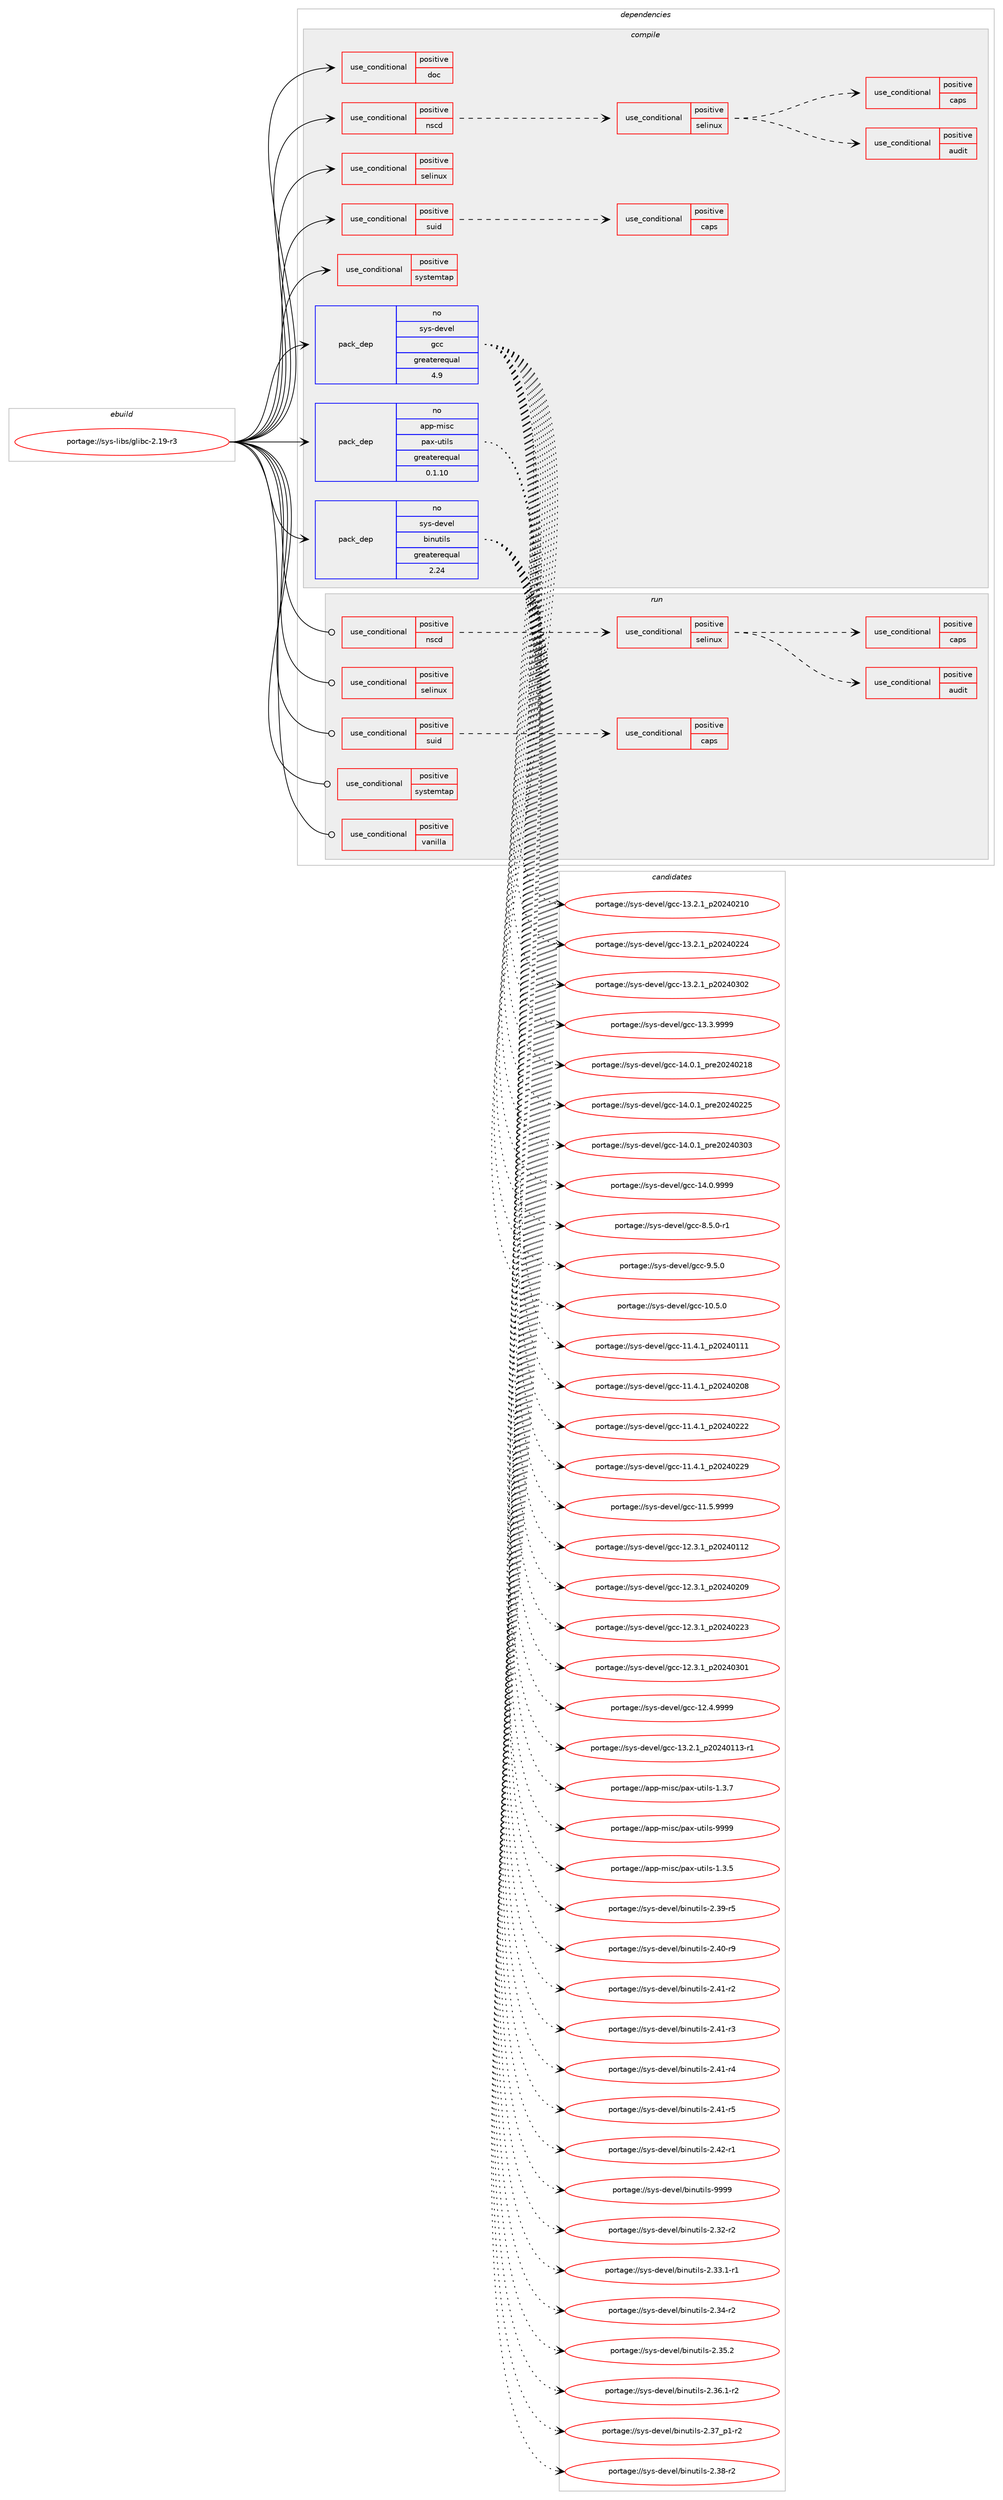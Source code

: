 digraph prolog {

# *************
# Graph options
# *************

newrank=true;
concentrate=true;
compound=true;
graph [rankdir=LR,fontname=Helvetica,fontsize=10,ranksep=1.5];#, ranksep=2.5, nodesep=0.2];
edge  [arrowhead=vee];
node  [fontname=Helvetica,fontsize=10];

# **********
# The ebuild
# **********

subgraph cluster_leftcol {
color=gray;
rank=same;
label=<<i>ebuild</i>>;
id [label="portage://sys-libs/glibc-2.19-r3", color=red, width=4, href="../sys-libs/glibc-2.19-r3.svg"];
}

# ****************
# The dependencies
# ****************

subgraph cluster_midcol {
color=gray;
label=<<i>dependencies</i>>;
subgraph cluster_compile {
fillcolor="#eeeeee";
style=filled;
label=<<i>compile</i>>;
subgraph cond11305 {
dependency16023 [label=<<TABLE BORDER="0" CELLBORDER="1" CELLSPACING="0" CELLPADDING="4"><TR><TD ROWSPAN="3" CELLPADDING="10">use_conditional</TD></TR><TR><TD>positive</TD></TR><TR><TD>doc</TD></TR></TABLE>>, shape=none, color=red];
# *** BEGIN UNKNOWN DEPENDENCY TYPE (TODO) ***
# dependency16023 -> package_dependency(portage://sys-libs/glibc-2.19-r3,install,no,sys-apps,texinfo,none,[,,],[],[])
# *** END UNKNOWN DEPENDENCY TYPE (TODO) ***

}
id:e -> dependency16023:w [weight=20,style="solid",arrowhead="vee"];
subgraph cond11306 {
dependency16024 [label=<<TABLE BORDER="0" CELLBORDER="1" CELLSPACING="0" CELLPADDING="4"><TR><TD ROWSPAN="3" CELLPADDING="10">use_conditional</TD></TR><TR><TD>positive</TD></TR><TR><TD>nscd</TD></TR></TABLE>>, shape=none, color=red];
subgraph cond11307 {
dependency16025 [label=<<TABLE BORDER="0" CELLBORDER="1" CELLSPACING="0" CELLPADDING="4"><TR><TD ROWSPAN="3" CELLPADDING="10">use_conditional</TD></TR><TR><TD>positive</TD></TR><TR><TD>selinux</TD></TR></TABLE>>, shape=none, color=red];
subgraph cond11308 {
dependency16026 [label=<<TABLE BORDER="0" CELLBORDER="1" CELLSPACING="0" CELLPADDING="4"><TR><TD ROWSPAN="3" CELLPADDING="10">use_conditional</TD></TR><TR><TD>positive</TD></TR><TR><TD>audit</TD></TR></TABLE>>, shape=none, color=red];
# *** BEGIN UNKNOWN DEPENDENCY TYPE (TODO) ***
# dependency16026 -> package_dependency(portage://sys-libs/glibc-2.19-r3,install,no,sys-process,audit,none,[,,],[],[])
# *** END UNKNOWN DEPENDENCY TYPE (TODO) ***

}
dependency16025:e -> dependency16026:w [weight=20,style="dashed",arrowhead="vee"];
subgraph cond11309 {
dependency16027 [label=<<TABLE BORDER="0" CELLBORDER="1" CELLSPACING="0" CELLPADDING="4"><TR><TD ROWSPAN="3" CELLPADDING="10">use_conditional</TD></TR><TR><TD>positive</TD></TR><TR><TD>caps</TD></TR></TABLE>>, shape=none, color=red];
# *** BEGIN UNKNOWN DEPENDENCY TYPE (TODO) ***
# dependency16027 -> package_dependency(portage://sys-libs/glibc-2.19-r3,install,no,sys-libs,libcap,none,[,,],[],[])
# *** END UNKNOWN DEPENDENCY TYPE (TODO) ***

}
dependency16025:e -> dependency16027:w [weight=20,style="dashed",arrowhead="vee"];
}
dependency16024:e -> dependency16025:w [weight=20,style="dashed",arrowhead="vee"];
}
id:e -> dependency16024:w [weight=20,style="solid",arrowhead="vee"];
subgraph cond11310 {
dependency16028 [label=<<TABLE BORDER="0" CELLBORDER="1" CELLSPACING="0" CELLPADDING="4"><TR><TD ROWSPAN="3" CELLPADDING="10">use_conditional</TD></TR><TR><TD>positive</TD></TR><TR><TD>selinux</TD></TR></TABLE>>, shape=none, color=red];
# *** BEGIN UNKNOWN DEPENDENCY TYPE (TODO) ***
# dependency16028 -> package_dependency(portage://sys-libs/glibc-2.19-r3,install,no,sys-libs,libselinux,none,[,,],[],[])
# *** END UNKNOWN DEPENDENCY TYPE (TODO) ***

}
id:e -> dependency16028:w [weight=20,style="solid",arrowhead="vee"];
subgraph cond11311 {
dependency16029 [label=<<TABLE BORDER="0" CELLBORDER="1" CELLSPACING="0" CELLPADDING="4"><TR><TD ROWSPAN="3" CELLPADDING="10">use_conditional</TD></TR><TR><TD>positive</TD></TR><TR><TD>suid</TD></TR></TABLE>>, shape=none, color=red];
subgraph cond11312 {
dependency16030 [label=<<TABLE BORDER="0" CELLBORDER="1" CELLSPACING="0" CELLPADDING="4"><TR><TD ROWSPAN="3" CELLPADDING="10">use_conditional</TD></TR><TR><TD>positive</TD></TR><TR><TD>caps</TD></TR></TABLE>>, shape=none, color=red];
# *** BEGIN UNKNOWN DEPENDENCY TYPE (TODO) ***
# dependency16030 -> package_dependency(portage://sys-libs/glibc-2.19-r3,install,no,sys-libs,libcap,none,[,,],[],[])
# *** END UNKNOWN DEPENDENCY TYPE (TODO) ***

}
dependency16029:e -> dependency16030:w [weight=20,style="dashed",arrowhead="vee"];
}
id:e -> dependency16029:w [weight=20,style="solid",arrowhead="vee"];
subgraph cond11313 {
dependency16031 [label=<<TABLE BORDER="0" CELLBORDER="1" CELLSPACING="0" CELLPADDING="4"><TR><TD ROWSPAN="3" CELLPADDING="10">use_conditional</TD></TR><TR><TD>positive</TD></TR><TR><TD>systemtap</TD></TR></TABLE>>, shape=none, color=red];
# *** BEGIN UNKNOWN DEPENDENCY TYPE (TODO) ***
# dependency16031 -> package_dependency(portage://sys-libs/glibc-2.19-r3,install,no,dev-debug,systemtap,none,[,,],[],[])
# *** END UNKNOWN DEPENDENCY TYPE (TODO) ***

}
id:e -> dependency16031:w [weight=20,style="solid",arrowhead="vee"];
subgraph pack4564 {
dependency16032 [label=<<TABLE BORDER="0" CELLBORDER="1" CELLSPACING="0" CELLPADDING="4" WIDTH="220"><TR><TD ROWSPAN="6" CELLPADDING="30">pack_dep</TD></TR><TR><TD WIDTH="110">no</TD></TR><TR><TD>app-misc</TD></TR><TR><TD>pax-utils</TD></TR><TR><TD>greaterequal</TD></TR><TR><TD>0.1.10</TD></TR></TABLE>>, shape=none, color=blue];
}
id:e -> dependency16032:w [weight=20,style="solid",arrowhead="vee"];
subgraph pack4565 {
dependency16033 [label=<<TABLE BORDER="0" CELLBORDER="1" CELLSPACING="0" CELLPADDING="4" WIDTH="220"><TR><TD ROWSPAN="6" CELLPADDING="30">pack_dep</TD></TR><TR><TD WIDTH="110">no</TD></TR><TR><TD>sys-devel</TD></TR><TR><TD>binutils</TD></TR><TR><TD>greaterequal</TD></TR><TR><TD>2.24</TD></TR></TABLE>>, shape=none, color=blue];
}
id:e -> dependency16033:w [weight=20,style="solid",arrowhead="vee"];
subgraph pack4566 {
dependency16034 [label=<<TABLE BORDER="0" CELLBORDER="1" CELLSPACING="0" CELLPADDING="4" WIDTH="220"><TR><TD ROWSPAN="6" CELLPADDING="30">pack_dep</TD></TR><TR><TD WIDTH="110">no</TD></TR><TR><TD>sys-devel</TD></TR><TR><TD>gcc</TD></TR><TR><TD>greaterequal</TD></TR><TR><TD>4.9</TD></TR></TABLE>>, shape=none, color=blue];
}
id:e -> dependency16034:w [weight=20,style="solid",arrowhead="vee"];
# *** BEGIN UNKNOWN DEPENDENCY TYPE (TODO) ***
# id -> package_dependency(portage://sys-libs/glibc-2.19-r3,install,no,sys-devel,gnuconfig,none,[,,],[],[])
# *** END UNKNOWN DEPENDENCY TYPE (TODO) ***

# *** BEGIN UNKNOWN DEPENDENCY TYPE (TODO) ***
# id -> package_dependency(portage://sys-libs/glibc-2.19-r3,install,no,virtual,os-headers,none,[,,],[],[])
# *** END UNKNOWN DEPENDENCY TYPE (TODO) ***

# *** BEGIN UNKNOWN DEPENDENCY TYPE (TODO) ***
# id -> package_dependency(portage://sys-libs/glibc-2.19-r3,install,no,virtual,pkgconfig,none,[,,],[],[])
# *** END UNKNOWN DEPENDENCY TYPE (TODO) ***

}
subgraph cluster_compileandrun {
fillcolor="#eeeeee";
style=filled;
label=<<i>compile and run</i>>;
}
subgraph cluster_run {
fillcolor="#eeeeee";
style=filled;
label=<<i>run</i>>;
subgraph cond11314 {
dependency16035 [label=<<TABLE BORDER="0" CELLBORDER="1" CELLSPACING="0" CELLPADDING="4"><TR><TD ROWSPAN="3" CELLPADDING="10">use_conditional</TD></TR><TR><TD>positive</TD></TR><TR><TD>nscd</TD></TR></TABLE>>, shape=none, color=red];
subgraph cond11315 {
dependency16036 [label=<<TABLE BORDER="0" CELLBORDER="1" CELLSPACING="0" CELLPADDING="4"><TR><TD ROWSPAN="3" CELLPADDING="10">use_conditional</TD></TR><TR><TD>positive</TD></TR><TR><TD>selinux</TD></TR></TABLE>>, shape=none, color=red];
subgraph cond11316 {
dependency16037 [label=<<TABLE BORDER="0" CELLBORDER="1" CELLSPACING="0" CELLPADDING="4"><TR><TD ROWSPAN="3" CELLPADDING="10">use_conditional</TD></TR><TR><TD>positive</TD></TR><TR><TD>audit</TD></TR></TABLE>>, shape=none, color=red];
# *** BEGIN UNKNOWN DEPENDENCY TYPE (TODO) ***
# dependency16037 -> package_dependency(portage://sys-libs/glibc-2.19-r3,run,no,sys-process,audit,none,[,,],[],[])
# *** END UNKNOWN DEPENDENCY TYPE (TODO) ***

}
dependency16036:e -> dependency16037:w [weight=20,style="dashed",arrowhead="vee"];
subgraph cond11317 {
dependency16038 [label=<<TABLE BORDER="0" CELLBORDER="1" CELLSPACING="0" CELLPADDING="4"><TR><TD ROWSPAN="3" CELLPADDING="10">use_conditional</TD></TR><TR><TD>positive</TD></TR><TR><TD>caps</TD></TR></TABLE>>, shape=none, color=red];
# *** BEGIN UNKNOWN DEPENDENCY TYPE (TODO) ***
# dependency16038 -> package_dependency(portage://sys-libs/glibc-2.19-r3,run,no,sys-libs,libcap,none,[,,],[],[])
# *** END UNKNOWN DEPENDENCY TYPE (TODO) ***

}
dependency16036:e -> dependency16038:w [weight=20,style="dashed",arrowhead="vee"];
}
dependency16035:e -> dependency16036:w [weight=20,style="dashed",arrowhead="vee"];
}
id:e -> dependency16035:w [weight=20,style="solid",arrowhead="odot"];
subgraph cond11318 {
dependency16039 [label=<<TABLE BORDER="0" CELLBORDER="1" CELLSPACING="0" CELLPADDING="4"><TR><TD ROWSPAN="3" CELLPADDING="10">use_conditional</TD></TR><TR><TD>positive</TD></TR><TR><TD>selinux</TD></TR></TABLE>>, shape=none, color=red];
# *** BEGIN UNKNOWN DEPENDENCY TYPE (TODO) ***
# dependency16039 -> package_dependency(portage://sys-libs/glibc-2.19-r3,run,no,sys-libs,libselinux,none,[,,],[],[])
# *** END UNKNOWN DEPENDENCY TYPE (TODO) ***

}
id:e -> dependency16039:w [weight=20,style="solid",arrowhead="odot"];
subgraph cond11319 {
dependency16040 [label=<<TABLE BORDER="0" CELLBORDER="1" CELLSPACING="0" CELLPADDING="4"><TR><TD ROWSPAN="3" CELLPADDING="10">use_conditional</TD></TR><TR><TD>positive</TD></TR><TR><TD>suid</TD></TR></TABLE>>, shape=none, color=red];
subgraph cond11320 {
dependency16041 [label=<<TABLE BORDER="0" CELLBORDER="1" CELLSPACING="0" CELLPADDING="4"><TR><TD ROWSPAN="3" CELLPADDING="10">use_conditional</TD></TR><TR><TD>positive</TD></TR><TR><TD>caps</TD></TR></TABLE>>, shape=none, color=red];
# *** BEGIN UNKNOWN DEPENDENCY TYPE (TODO) ***
# dependency16041 -> package_dependency(portage://sys-libs/glibc-2.19-r3,run,no,sys-libs,libcap,none,[,,],[],[])
# *** END UNKNOWN DEPENDENCY TYPE (TODO) ***

}
dependency16040:e -> dependency16041:w [weight=20,style="dashed",arrowhead="vee"];
}
id:e -> dependency16040:w [weight=20,style="solid",arrowhead="odot"];
subgraph cond11321 {
dependency16042 [label=<<TABLE BORDER="0" CELLBORDER="1" CELLSPACING="0" CELLPADDING="4"><TR><TD ROWSPAN="3" CELLPADDING="10">use_conditional</TD></TR><TR><TD>positive</TD></TR><TR><TD>systemtap</TD></TR></TABLE>>, shape=none, color=red];
# *** BEGIN UNKNOWN DEPENDENCY TYPE (TODO) ***
# dependency16042 -> package_dependency(portage://sys-libs/glibc-2.19-r3,run,no,dev-debug,systemtap,none,[,,],[],[])
# *** END UNKNOWN DEPENDENCY TYPE (TODO) ***

}
id:e -> dependency16042:w [weight=20,style="solid",arrowhead="odot"];
subgraph cond11322 {
dependency16043 [label=<<TABLE BORDER="0" CELLBORDER="1" CELLSPACING="0" CELLPADDING="4"><TR><TD ROWSPAN="3" CELLPADDING="10">use_conditional</TD></TR><TR><TD>positive</TD></TR><TR><TD>vanilla</TD></TR></TABLE>>, shape=none, color=red];
# *** BEGIN UNKNOWN DEPENDENCY TYPE (TODO) ***
# dependency16043 -> package_dependency(portage://sys-libs/glibc-2.19-r3,run,weak,sys-libs,timezone-data,none,[,,],[],[])
# *** END UNKNOWN DEPENDENCY TYPE (TODO) ***

}
id:e -> dependency16043:w [weight=20,style="solid",arrowhead="odot"];
# *** BEGIN UNKNOWN DEPENDENCY TYPE (TODO) ***
# id -> package_dependency(portage://sys-libs/glibc-2.19-r3,run,no,sys-apps,gentoo-functions,none,[,,],[],[])
# *** END UNKNOWN DEPENDENCY TYPE (TODO) ***

}
}

# **************
# The candidates
# **************

subgraph cluster_choices {
rank=same;
color=gray;
label=<<i>candidates</i>>;

subgraph choice4564 {
color=black;
nodesep=1;
choice971121124510910511599471129712045117116105108115454946514653 [label="portage://app-misc/pax-utils-1.3.5", color=red, width=4,href="../app-misc/pax-utils-1.3.5.svg"];
choice971121124510910511599471129712045117116105108115454946514655 [label="portage://app-misc/pax-utils-1.3.7", color=red, width=4,href="../app-misc/pax-utils-1.3.7.svg"];
choice9711211245109105115994711297120451171161051081154557575757 [label="portage://app-misc/pax-utils-9999", color=red, width=4,href="../app-misc/pax-utils-9999.svg"];
dependency16032:e -> choice971121124510910511599471129712045117116105108115454946514653:w [style=dotted,weight="100"];
dependency16032:e -> choice971121124510910511599471129712045117116105108115454946514655:w [style=dotted,weight="100"];
dependency16032:e -> choice9711211245109105115994711297120451171161051081154557575757:w [style=dotted,weight="100"];
}
subgraph choice4565 {
color=black;
nodesep=1;
choice11512111545100101118101108479810511011711610510811545504651504511450 [label="portage://sys-devel/binutils-2.32-r2", color=red, width=4,href="../sys-devel/binutils-2.32-r2.svg"];
choice115121115451001011181011084798105110117116105108115455046515146494511449 [label="portage://sys-devel/binutils-2.33.1-r1", color=red, width=4,href="../sys-devel/binutils-2.33.1-r1.svg"];
choice11512111545100101118101108479810511011711610510811545504651524511450 [label="portage://sys-devel/binutils-2.34-r2", color=red, width=4,href="../sys-devel/binutils-2.34-r2.svg"];
choice11512111545100101118101108479810511011711610510811545504651534650 [label="portage://sys-devel/binutils-2.35.2", color=red, width=4,href="../sys-devel/binutils-2.35.2.svg"];
choice115121115451001011181011084798105110117116105108115455046515446494511450 [label="portage://sys-devel/binutils-2.36.1-r2", color=red, width=4,href="../sys-devel/binutils-2.36.1-r2.svg"];
choice115121115451001011181011084798105110117116105108115455046515595112494511450 [label="portage://sys-devel/binutils-2.37_p1-r2", color=red, width=4,href="../sys-devel/binutils-2.37_p1-r2.svg"];
choice11512111545100101118101108479810511011711610510811545504651564511450 [label="portage://sys-devel/binutils-2.38-r2", color=red, width=4,href="../sys-devel/binutils-2.38-r2.svg"];
choice11512111545100101118101108479810511011711610510811545504651574511453 [label="portage://sys-devel/binutils-2.39-r5", color=red, width=4,href="../sys-devel/binutils-2.39-r5.svg"];
choice11512111545100101118101108479810511011711610510811545504652484511457 [label="portage://sys-devel/binutils-2.40-r9", color=red, width=4,href="../sys-devel/binutils-2.40-r9.svg"];
choice11512111545100101118101108479810511011711610510811545504652494511450 [label="portage://sys-devel/binutils-2.41-r2", color=red, width=4,href="../sys-devel/binutils-2.41-r2.svg"];
choice11512111545100101118101108479810511011711610510811545504652494511451 [label="portage://sys-devel/binutils-2.41-r3", color=red, width=4,href="../sys-devel/binutils-2.41-r3.svg"];
choice11512111545100101118101108479810511011711610510811545504652494511452 [label="portage://sys-devel/binutils-2.41-r4", color=red, width=4,href="../sys-devel/binutils-2.41-r4.svg"];
choice11512111545100101118101108479810511011711610510811545504652494511453 [label="portage://sys-devel/binutils-2.41-r5", color=red, width=4,href="../sys-devel/binutils-2.41-r5.svg"];
choice11512111545100101118101108479810511011711610510811545504652504511449 [label="portage://sys-devel/binutils-2.42-r1", color=red, width=4,href="../sys-devel/binutils-2.42-r1.svg"];
choice1151211154510010111810110847981051101171161051081154557575757 [label="portage://sys-devel/binutils-9999", color=red, width=4,href="../sys-devel/binutils-9999.svg"];
dependency16033:e -> choice11512111545100101118101108479810511011711610510811545504651504511450:w [style=dotted,weight="100"];
dependency16033:e -> choice115121115451001011181011084798105110117116105108115455046515146494511449:w [style=dotted,weight="100"];
dependency16033:e -> choice11512111545100101118101108479810511011711610510811545504651524511450:w [style=dotted,weight="100"];
dependency16033:e -> choice11512111545100101118101108479810511011711610510811545504651534650:w [style=dotted,weight="100"];
dependency16033:e -> choice115121115451001011181011084798105110117116105108115455046515446494511450:w [style=dotted,weight="100"];
dependency16033:e -> choice115121115451001011181011084798105110117116105108115455046515595112494511450:w [style=dotted,weight="100"];
dependency16033:e -> choice11512111545100101118101108479810511011711610510811545504651564511450:w [style=dotted,weight="100"];
dependency16033:e -> choice11512111545100101118101108479810511011711610510811545504651574511453:w [style=dotted,weight="100"];
dependency16033:e -> choice11512111545100101118101108479810511011711610510811545504652484511457:w [style=dotted,weight="100"];
dependency16033:e -> choice11512111545100101118101108479810511011711610510811545504652494511450:w [style=dotted,weight="100"];
dependency16033:e -> choice11512111545100101118101108479810511011711610510811545504652494511451:w [style=dotted,weight="100"];
dependency16033:e -> choice11512111545100101118101108479810511011711610510811545504652494511452:w [style=dotted,weight="100"];
dependency16033:e -> choice11512111545100101118101108479810511011711610510811545504652494511453:w [style=dotted,weight="100"];
dependency16033:e -> choice11512111545100101118101108479810511011711610510811545504652504511449:w [style=dotted,weight="100"];
dependency16033:e -> choice1151211154510010111810110847981051101171161051081154557575757:w [style=dotted,weight="100"];
}
subgraph choice4566 {
color=black;
nodesep=1;
choice1151211154510010111810110847103999945494846534648 [label="portage://sys-devel/gcc-10.5.0", color=red, width=4,href="../sys-devel/gcc-10.5.0.svg"];
choice1151211154510010111810110847103999945494946524649951125048505248494949 [label="portage://sys-devel/gcc-11.4.1_p20240111", color=red, width=4,href="../sys-devel/gcc-11.4.1_p20240111.svg"];
choice1151211154510010111810110847103999945494946524649951125048505248504856 [label="portage://sys-devel/gcc-11.4.1_p20240208", color=red, width=4,href="../sys-devel/gcc-11.4.1_p20240208.svg"];
choice1151211154510010111810110847103999945494946524649951125048505248505050 [label="portage://sys-devel/gcc-11.4.1_p20240222", color=red, width=4,href="../sys-devel/gcc-11.4.1_p20240222.svg"];
choice1151211154510010111810110847103999945494946524649951125048505248505057 [label="portage://sys-devel/gcc-11.4.1_p20240229", color=red, width=4,href="../sys-devel/gcc-11.4.1_p20240229.svg"];
choice1151211154510010111810110847103999945494946534657575757 [label="portage://sys-devel/gcc-11.5.9999", color=red, width=4,href="../sys-devel/gcc-11.5.9999.svg"];
choice1151211154510010111810110847103999945495046514649951125048505248494950 [label="portage://sys-devel/gcc-12.3.1_p20240112", color=red, width=4,href="../sys-devel/gcc-12.3.1_p20240112.svg"];
choice1151211154510010111810110847103999945495046514649951125048505248504857 [label="portage://sys-devel/gcc-12.3.1_p20240209", color=red, width=4,href="../sys-devel/gcc-12.3.1_p20240209.svg"];
choice1151211154510010111810110847103999945495046514649951125048505248505051 [label="portage://sys-devel/gcc-12.3.1_p20240223", color=red, width=4,href="../sys-devel/gcc-12.3.1_p20240223.svg"];
choice1151211154510010111810110847103999945495046514649951125048505248514849 [label="portage://sys-devel/gcc-12.3.1_p20240301", color=red, width=4,href="../sys-devel/gcc-12.3.1_p20240301.svg"];
choice1151211154510010111810110847103999945495046524657575757 [label="portage://sys-devel/gcc-12.4.9999", color=red, width=4,href="../sys-devel/gcc-12.4.9999.svg"];
choice11512111545100101118101108471039999454951465046499511250485052484949514511449 [label="portage://sys-devel/gcc-13.2.1_p20240113-r1", color=red, width=4,href="../sys-devel/gcc-13.2.1_p20240113-r1.svg"];
choice1151211154510010111810110847103999945495146504649951125048505248504948 [label="portage://sys-devel/gcc-13.2.1_p20240210", color=red, width=4,href="../sys-devel/gcc-13.2.1_p20240210.svg"];
choice1151211154510010111810110847103999945495146504649951125048505248505052 [label="portage://sys-devel/gcc-13.2.1_p20240224", color=red, width=4,href="../sys-devel/gcc-13.2.1_p20240224.svg"];
choice1151211154510010111810110847103999945495146504649951125048505248514850 [label="portage://sys-devel/gcc-13.2.1_p20240302", color=red, width=4,href="../sys-devel/gcc-13.2.1_p20240302.svg"];
choice1151211154510010111810110847103999945495146514657575757 [label="portage://sys-devel/gcc-13.3.9999", color=red, width=4,href="../sys-devel/gcc-13.3.9999.svg"];
choice1151211154510010111810110847103999945495246484649951121141015048505248504956 [label="portage://sys-devel/gcc-14.0.1_pre20240218", color=red, width=4,href="../sys-devel/gcc-14.0.1_pre20240218.svg"];
choice1151211154510010111810110847103999945495246484649951121141015048505248505053 [label="portage://sys-devel/gcc-14.0.1_pre20240225", color=red, width=4,href="../sys-devel/gcc-14.0.1_pre20240225.svg"];
choice1151211154510010111810110847103999945495246484649951121141015048505248514851 [label="portage://sys-devel/gcc-14.0.1_pre20240303", color=red, width=4,href="../sys-devel/gcc-14.0.1_pre20240303.svg"];
choice1151211154510010111810110847103999945495246484657575757 [label="portage://sys-devel/gcc-14.0.9999", color=red, width=4,href="../sys-devel/gcc-14.0.9999.svg"];
choice115121115451001011181011084710399994556465346484511449 [label="portage://sys-devel/gcc-8.5.0-r1", color=red, width=4,href="../sys-devel/gcc-8.5.0-r1.svg"];
choice11512111545100101118101108471039999455746534648 [label="portage://sys-devel/gcc-9.5.0", color=red, width=4,href="../sys-devel/gcc-9.5.0.svg"];
dependency16034:e -> choice1151211154510010111810110847103999945494846534648:w [style=dotted,weight="100"];
dependency16034:e -> choice1151211154510010111810110847103999945494946524649951125048505248494949:w [style=dotted,weight="100"];
dependency16034:e -> choice1151211154510010111810110847103999945494946524649951125048505248504856:w [style=dotted,weight="100"];
dependency16034:e -> choice1151211154510010111810110847103999945494946524649951125048505248505050:w [style=dotted,weight="100"];
dependency16034:e -> choice1151211154510010111810110847103999945494946524649951125048505248505057:w [style=dotted,weight="100"];
dependency16034:e -> choice1151211154510010111810110847103999945494946534657575757:w [style=dotted,weight="100"];
dependency16034:e -> choice1151211154510010111810110847103999945495046514649951125048505248494950:w [style=dotted,weight="100"];
dependency16034:e -> choice1151211154510010111810110847103999945495046514649951125048505248504857:w [style=dotted,weight="100"];
dependency16034:e -> choice1151211154510010111810110847103999945495046514649951125048505248505051:w [style=dotted,weight="100"];
dependency16034:e -> choice1151211154510010111810110847103999945495046514649951125048505248514849:w [style=dotted,weight="100"];
dependency16034:e -> choice1151211154510010111810110847103999945495046524657575757:w [style=dotted,weight="100"];
dependency16034:e -> choice11512111545100101118101108471039999454951465046499511250485052484949514511449:w [style=dotted,weight="100"];
dependency16034:e -> choice1151211154510010111810110847103999945495146504649951125048505248504948:w [style=dotted,weight="100"];
dependency16034:e -> choice1151211154510010111810110847103999945495146504649951125048505248505052:w [style=dotted,weight="100"];
dependency16034:e -> choice1151211154510010111810110847103999945495146504649951125048505248514850:w [style=dotted,weight="100"];
dependency16034:e -> choice1151211154510010111810110847103999945495146514657575757:w [style=dotted,weight="100"];
dependency16034:e -> choice1151211154510010111810110847103999945495246484649951121141015048505248504956:w [style=dotted,weight="100"];
dependency16034:e -> choice1151211154510010111810110847103999945495246484649951121141015048505248505053:w [style=dotted,weight="100"];
dependency16034:e -> choice1151211154510010111810110847103999945495246484649951121141015048505248514851:w [style=dotted,weight="100"];
dependency16034:e -> choice1151211154510010111810110847103999945495246484657575757:w [style=dotted,weight="100"];
dependency16034:e -> choice115121115451001011181011084710399994556465346484511449:w [style=dotted,weight="100"];
dependency16034:e -> choice11512111545100101118101108471039999455746534648:w [style=dotted,weight="100"];
}
}

}
